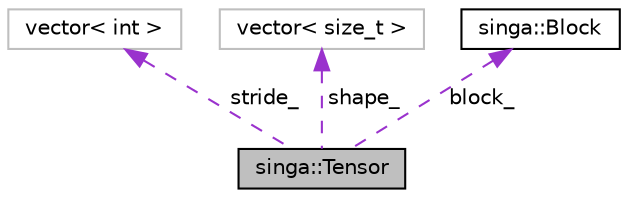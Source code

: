 digraph "singa::Tensor"
{
  edge [fontname="Helvetica",fontsize="10",labelfontname="Helvetica",labelfontsize="10"];
  node [fontname="Helvetica",fontsize="10",shape=record];
  Node1 [label="singa::Tensor",height=0.2,width=0.4,color="black", fillcolor="grey75", style="filled", fontcolor="black"];
  Node2 -> Node1 [dir="back",color="darkorchid3",fontsize="10",style="dashed",label=" stride_" ,fontname="Helvetica"];
  Node2 [label="vector\< int \>",height=0.2,width=0.4,color="grey75", fillcolor="white", style="filled"];
  Node3 -> Node1 [dir="back",color="darkorchid3",fontsize="10",style="dashed",label=" shape_" ,fontname="Helvetica"];
  Node3 [label="vector\< size_t \>",height=0.2,width=0.4,color="grey75", fillcolor="white", style="filled"];
  Node4 -> Node1 [dir="back",color="darkorchid3",fontsize="10",style="dashed",label=" block_" ,fontname="Helvetica"];
  Node4 [label="singa::Block",height=0.2,width=0.4,color="black", fillcolor="white", style="filled",URL="$classsinga_1_1Block.html",tooltip="Block represent a chunk of memory (on device or host). "];
}
